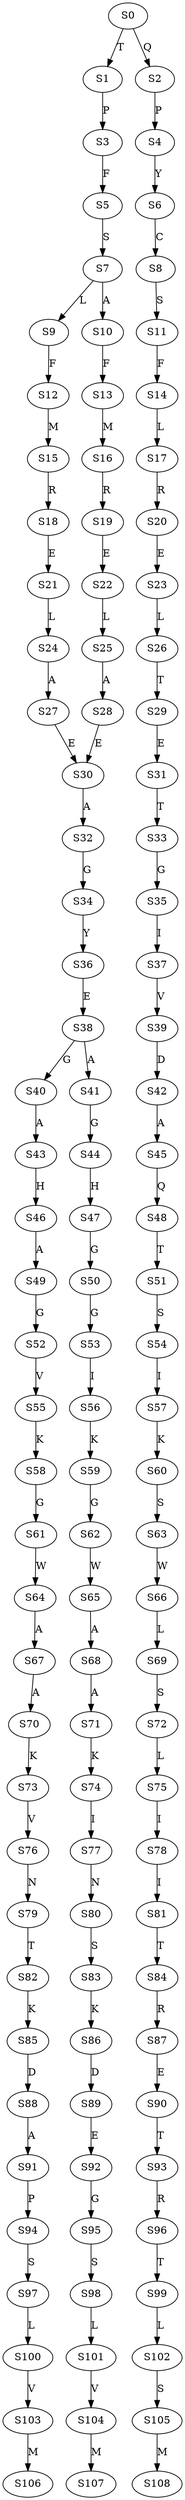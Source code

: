 strict digraph  {
	S0 -> S1 [ label = T ];
	S0 -> S2 [ label = Q ];
	S1 -> S3 [ label = P ];
	S2 -> S4 [ label = P ];
	S3 -> S5 [ label = F ];
	S4 -> S6 [ label = Y ];
	S5 -> S7 [ label = S ];
	S6 -> S8 [ label = C ];
	S7 -> S9 [ label = L ];
	S7 -> S10 [ label = A ];
	S8 -> S11 [ label = S ];
	S9 -> S12 [ label = F ];
	S10 -> S13 [ label = F ];
	S11 -> S14 [ label = F ];
	S12 -> S15 [ label = M ];
	S13 -> S16 [ label = M ];
	S14 -> S17 [ label = L ];
	S15 -> S18 [ label = R ];
	S16 -> S19 [ label = R ];
	S17 -> S20 [ label = R ];
	S18 -> S21 [ label = E ];
	S19 -> S22 [ label = E ];
	S20 -> S23 [ label = E ];
	S21 -> S24 [ label = L ];
	S22 -> S25 [ label = L ];
	S23 -> S26 [ label = L ];
	S24 -> S27 [ label = A ];
	S25 -> S28 [ label = A ];
	S26 -> S29 [ label = T ];
	S27 -> S30 [ label = E ];
	S28 -> S30 [ label = E ];
	S29 -> S31 [ label = E ];
	S30 -> S32 [ label = A ];
	S31 -> S33 [ label = T ];
	S32 -> S34 [ label = G ];
	S33 -> S35 [ label = G ];
	S34 -> S36 [ label = Y ];
	S35 -> S37 [ label = I ];
	S36 -> S38 [ label = E ];
	S37 -> S39 [ label = V ];
	S38 -> S40 [ label = G ];
	S38 -> S41 [ label = A ];
	S39 -> S42 [ label = D ];
	S40 -> S43 [ label = A ];
	S41 -> S44 [ label = G ];
	S42 -> S45 [ label = A ];
	S43 -> S46 [ label = H ];
	S44 -> S47 [ label = H ];
	S45 -> S48 [ label = Q ];
	S46 -> S49 [ label = A ];
	S47 -> S50 [ label = G ];
	S48 -> S51 [ label = T ];
	S49 -> S52 [ label = G ];
	S50 -> S53 [ label = G ];
	S51 -> S54 [ label = S ];
	S52 -> S55 [ label = V ];
	S53 -> S56 [ label = I ];
	S54 -> S57 [ label = I ];
	S55 -> S58 [ label = K ];
	S56 -> S59 [ label = K ];
	S57 -> S60 [ label = K ];
	S58 -> S61 [ label = G ];
	S59 -> S62 [ label = G ];
	S60 -> S63 [ label = S ];
	S61 -> S64 [ label = W ];
	S62 -> S65 [ label = W ];
	S63 -> S66 [ label = W ];
	S64 -> S67 [ label = A ];
	S65 -> S68 [ label = A ];
	S66 -> S69 [ label = L ];
	S67 -> S70 [ label = A ];
	S68 -> S71 [ label = A ];
	S69 -> S72 [ label = S ];
	S70 -> S73 [ label = K ];
	S71 -> S74 [ label = K ];
	S72 -> S75 [ label = L ];
	S73 -> S76 [ label = V ];
	S74 -> S77 [ label = I ];
	S75 -> S78 [ label = I ];
	S76 -> S79 [ label = N ];
	S77 -> S80 [ label = N ];
	S78 -> S81 [ label = I ];
	S79 -> S82 [ label = T ];
	S80 -> S83 [ label = S ];
	S81 -> S84 [ label = T ];
	S82 -> S85 [ label = K ];
	S83 -> S86 [ label = K ];
	S84 -> S87 [ label = R ];
	S85 -> S88 [ label = D ];
	S86 -> S89 [ label = D ];
	S87 -> S90 [ label = E ];
	S88 -> S91 [ label = A ];
	S89 -> S92 [ label = E ];
	S90 -> S93 [ label = T ];
	S91 -> S94 [ label = P ];
	S92 -> S95 [ label = G ];
	S93 -> S96 [ label = R ];
	S94 -> S97 [ label = S ];
	S95 -> S98 [ label = S ];
	S96 -> S99 [ label = T ];
	S97 -> S100 [ label = L ];
	S98 -> S101 [ label = L ];
	S99 -> S102 [ label = L ];
	S100 -> S103 [ label = V ];
	S101 -> S104 [ label = V ];
	S102 -> S105 [ label = S ];
	S103 -> S106 [ label = M ];
	S104 -> S107 [ label = M ];
	S105 -> S108 [ label = M ];
}
